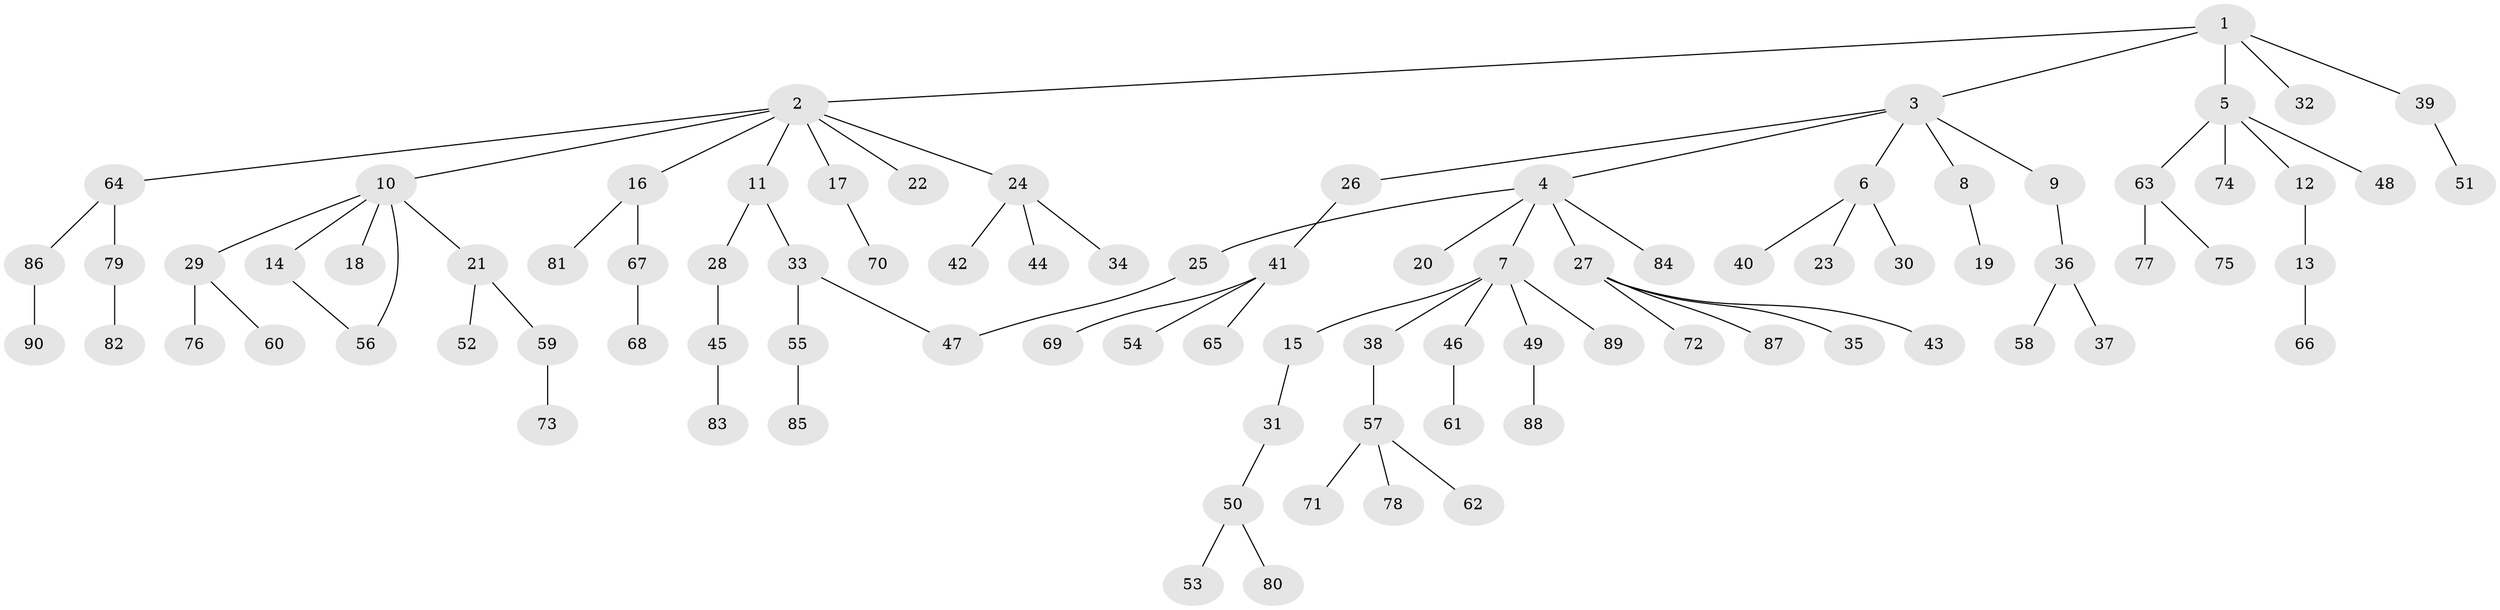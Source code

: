 // coarse degree distribution, {11: 0.016129032258064516, 6: 0.03225806451612903, 5: 0.03225806451612903, 4: 0.04838709677419355, 3: 0.11290322580645161, 1: 0.5806451612903226, 2: 0.1774193548387097}
// Generated by graph-tools (version 1.1) at 2025/23/03/03/25 07:23:33]
// undirected, 90 vertices, 91 edges
graph export_dot {
graph [start="1"]
  node [color=gray90,style=filled];
  1;
  2;
  3;
  4;
  5;
  6;
  7;
  8;
  9;
  10;
  11;
  12;
  13;
  14;
  15;
  16;
  17;
  18;
  19;
  20;
  21;
  22;
  23;
  24;
  25;
  26;
  27;
  28;
  29;
  30;
  31;
  32;
  33;
  34;
  35;
  36;
  37;
  38;
  39;
  40;
  41;
  42;
  43;
  44;
  45;
  46;
  47;
  48;
  49;
  50;
  51;
  52;
  53;
  54;
  55;
  56;
  57;
  58;
  59;
  60;
  61;
  62;
  63;
  64;
  65;
  66;
  67;
  68;
  69;
  70;
  71;
  72;
  73;
  74;
  75;
  76;
  77;
  78;
  79;
  80;
  81;
  82;
  83;
  84;
  85;
  86;
  87;
  88;
  89;
  90;
  1 -- 2;
  1 -- 3;
  1 -- 5;
  1 -- 32;
  1 -- 39;
  2 -- 10;
  2 -- 11;
  2 -- 16;
  2 -- 17;
  2 -- 22;
  2 -- 24;
  2 -- 64;
  3 -- 4;
  3 -- 6;
  3 -- 8;
  3 -- 9;
  3 -- 26;
  4 -- 7;
  4 -- 20;
  4 -- 25;
  4 -- 27;
  4 -- 84;
  5 -- 12;
  5 -- 48;
  5 -- 63;
  5 -- 74;
  6 -- 23;
  6 -- 30;
  6 -- 40;
  7 -- 15;
  7 -- 38;
  7 -- 46;
  7 -- 49;
  7 -- 89;
  8 -- 19;
  9 -- 36;
  10 -- 14;
  10 -- 18;
  10 -- 21;
  10 -- 29;
  10 -- 56;
  11 -- 28;
  11 -- 33;
  12 -- 13;
  13 -- 66;
  14 -- 56;
  15 -- 31;
  16 -- 67;
  16 -- 81;
  17 -- 70;
  21 -- 52;
  21 -- 59;
  24 -- 34;
  24 -- 42;
  24 -- 44;
  25 -- 47;
  26 -- 41;
  27 -- 35;
  27 -- 43;
  27 -- 72;
  27 -- 87;
  28 -- 45;
  29 -- 60;
  29 -- 76;
  31 -- 50;
  33 -- 47;
  33 -- 55;
  36 -- 37;
  36 -- 58;
  38 -- 57;
  39 -- 51;
  41 -- 54;
  41 -- 65;
  41 -- 69;
  45 -- 83;
  46 -- 61;
  49 -- 88;
  50 -- 53;
  50 -- 80;
  55 -- 85;
  57 -- 62;
  57 -- 71;
  57 -- 78;
  59 -- 73;
  63 -- 75;
  63 -- 77;
  64 -- 79;
  64 -- 86;
  67 -- 68;
  79 -- 82;
  86 -- 90;
}

